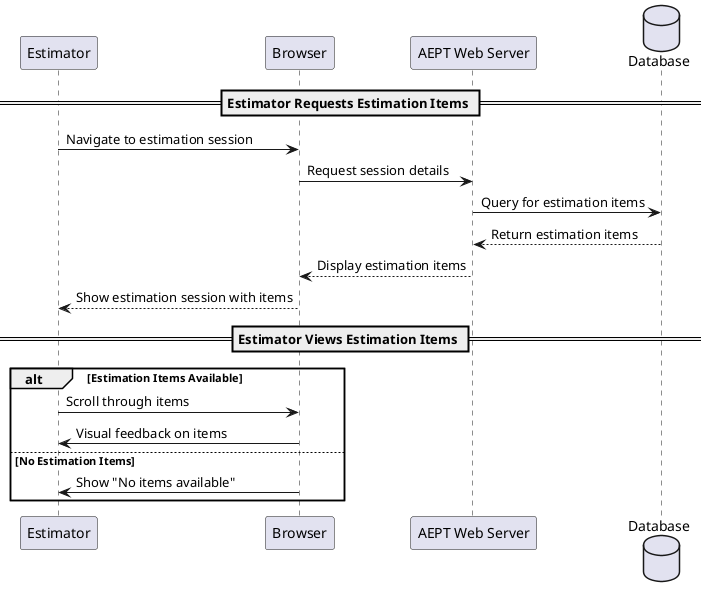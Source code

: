 @startuml
participant Estimator
participant Browser
participant "AEPT Web Server" as WebServer
database "Database" as DB

== Estimator Requests Estimation Items ==
Estimator -> Browser: Navigate to estimation session
Browser -> WebServer: Request session details
WebServer -> DB: Query for estimation items
DB --> WebServer: Return estimation items
WebServer --> Browser: Display estimation items
Browser --> Estimator: Show estimation session with items

== Estimator Views Estimation Items ==
alt Estimation Items Available
    Estimator -> Browser: Scroll through items
    Browser -> Estimator: Visual feedback on items
else No Estimation Items
    Browser -> Estimator: Show "No items available"
end

@enduml